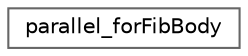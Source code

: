 digraph "类继承关系图"
{
 // LATEX_PDF_SIZE
  bgcolor="transparent";
  edge [fontname=Helvetica,fontsize=10,labelfontname=Helvetica,labelfontsize=10];
  node [fontname=Helvetica,fontsize=10,shape=box,height=0.2,width=0.4];
  rankdir="LR";
  Node0 [id="Node000000",label="parallel_forFibBody",height=0.2,width=0.4,color="grey40", fillcolor="white", style="filled",URL="$structparallel__for_fib_body.html",tooltip="Functor for parallel_for which fills the queue"];
}
